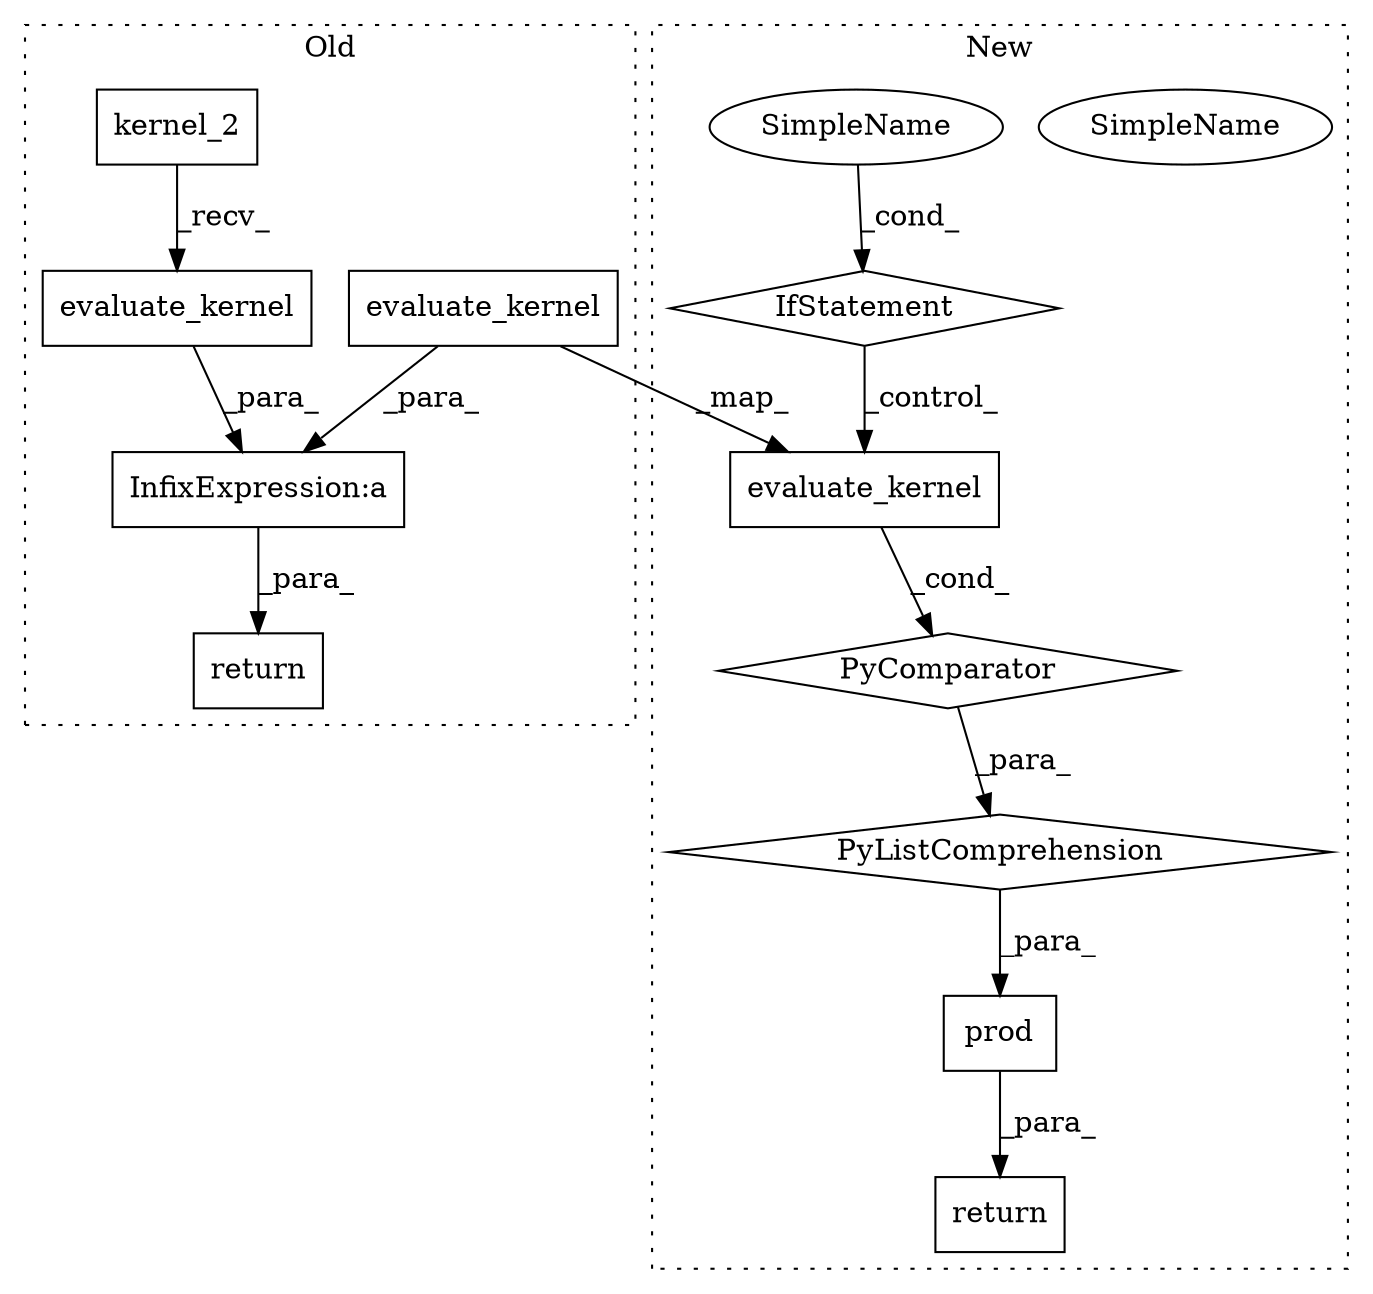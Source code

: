 digraph G {
subgraph cluster0 {
1 [label="kernel_2" a="32" s="2584,2598" l="9,1" shape="box"];
3 [label="InfixExpression:a" a="27" s="2576" l="3" shape="box"];
4 [label="evaluate_kernel" a="32" s="2600" l="17" shape="box"];
6 [label="evaluate_kernel" a="32" s="2559" l="17" shape="box"];
7 [label="return" a="41" s="2530" l="7" shape="box"];
label = "Old";
style="dotted";
}
subgraph cluster1 {
2 [label="return" a="41" s="2580" l="7" shape="box"];
5 [label="evaluate_kernel" a="32" s="2627" l="17" shape="box"];
8 [label="PyComparator" a="113" s="2702" l="28" shape="diamond"];
9 [label="prod" a="32" s="2602,2738" l="16,-5" shape="box"];
10 [label="IfStatement" a="25" s="2702" l="28" shape="diamond"];
11 [label="SimpleName" a="42" s="2725" l="5" shape="ellipse"];
12 [label="PyListComprehension" a="109" s="2618" l="120" shape="diamond"];
13 [label="SimpleName" a="42" s="2725" l="5" shape="ellipse"];
label = "New";
style="dotted";
}
1 -> 4 [label="_recv_"];
3 -> 7 [label="_para_"];
4 -> 3 [label="_para_"];
5 -> 8 [label="_cond_"];
6 -> 5 [label="_map_"];
6 -> 3 [label="_para_"];
8 -> 12 [label="_para_"];
9 -> 2 [label="_para_"];
10 -> 5 [label="_control_"];
12 -> 9 [label="_para_"];
13 -> 10 [label="_cond_"];
}